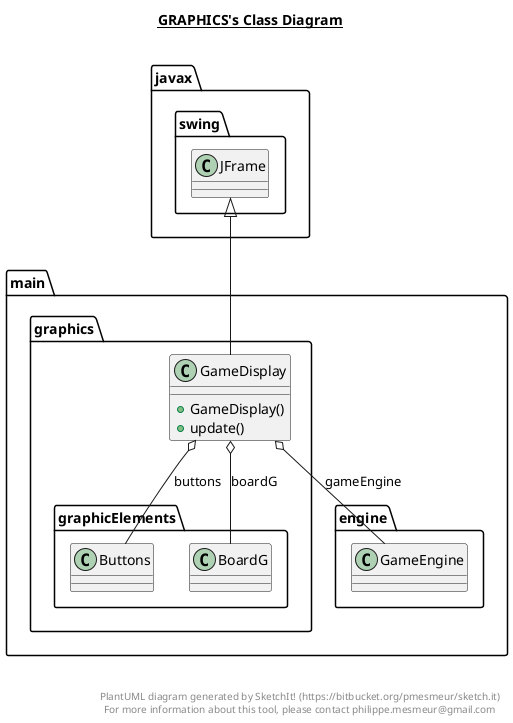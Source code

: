@startuml

title __GRAPHICS's Class Diagram__\n

  namespace main {
    namespace graphics {
      class main.graphics.GameDisplay {
          + GameDisplay()
          + update()
      }
    }
  }
  

  main.graphics.GameDisplay -up-|> javax.swing.JFrame
  main.graphics.GameDisplay o-- main.graphics.graphicElements.Buttons : buttons
  main.graphics.GameDisplay o-- main.graphics.graphicElements.BoardG : boardG
  main.graphics.GameDisplay o-- main.engine.GameEngine : gameEngine


right footer


PlantUML diagram generated by SketchIt! (https://bitbucket.org/pmesmeur/sketch.it)
For more information about this tool, please contact philippe.mesmeur@gmail.com
endfooter

@enduml
